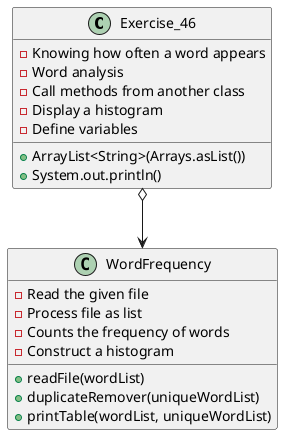 @startuml
'https://plantuml.com/class-diagram

class Exercise_46 {
    - Knowing how often a word appears
    - Word analysis
    - Call methods from another class
    - Display a histogram
    - Define variables

    + ArrayList<String>(Arrays.asList())
    + System.out.println()
}

class WordFrequency {
    - Read the given file
    - Process file as list
    - Counts the frequency of words
    - Construct a histogram

    + readFile(wordList)
    + duplicateRemover(uniqueWordList)
    + printTable(wordList, uniqueWordList)
}

Exercise_46 o--> WordFrequency

@enduml